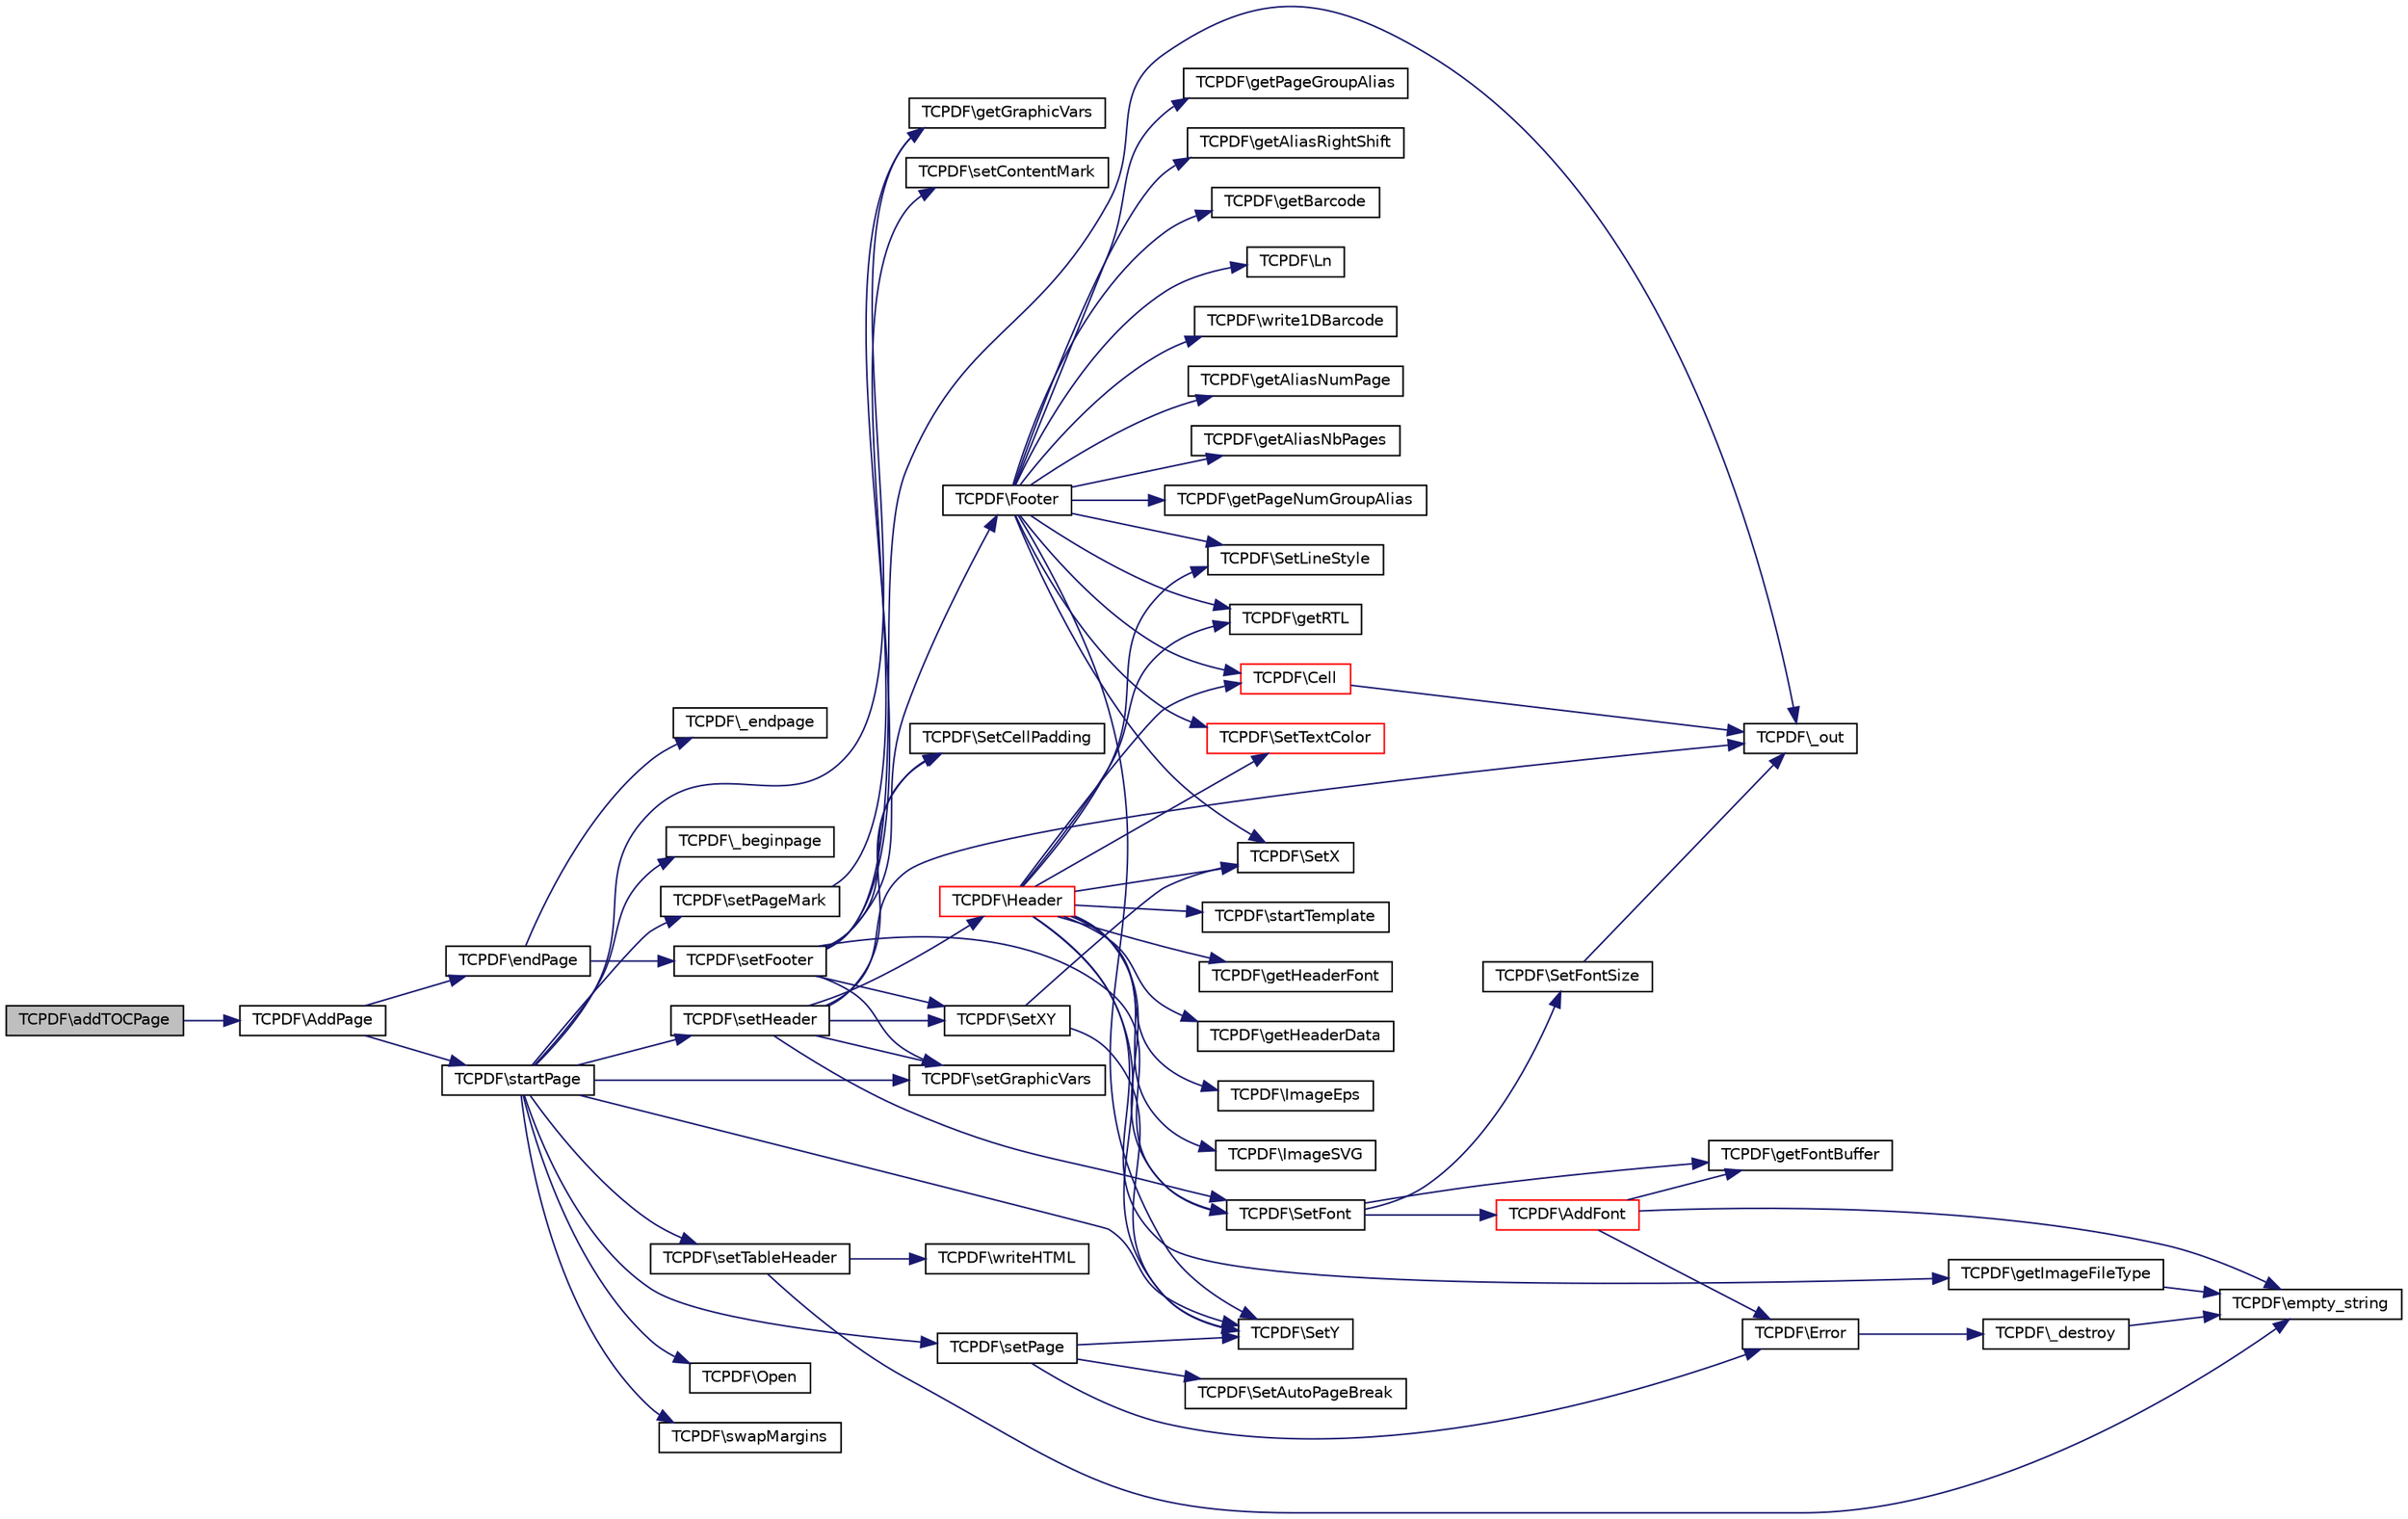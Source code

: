 digraph G
{
  edge [fontname="Helvetica",fontsize="10",labelfontname="Helvetica",labelfontsize="10"];
  node [fontname="Helvetica",fontsize="10",shape=record];
  rankdir="LR";
  Node1 [label="TCPDF\\addTOCPage",height=0.2,width=0.4,color="black", fillcolor="grey75", style="filled" fontcolor="black"];
  Node1 -> Node2 [color="midnightblue",fontsize="10",style="solid",fontname="Helvetica"];
  Node2 [label="TCPDF\\AddPage",height=0.2,width=0.4,color="black", fillcolor="white", style="filled",URL="$classTCPDF.html#a5171e20b366b74523709d84c349c1ced",tooltip="Adds a new page to the document."];
  Node2 -> Node3 [color="midnightblue",fontsize="10",style="solid",fontname="Helvetica"];
  Node3 [label="TCPDF\\endPage",height=0.2,width=0.4,color="black", fillcolor="white", style="filled",URL="$classTCPDF.html#a79a37b42b7c47e3ec1f5f150129d3b3c",tooltip="Terminate the current page."];
  Node3 -> Node4 [color="midnightblue",fontsize="10",style="solid",fontname="Helvetica"];
  Node4 [label="TCPDF\\setFooter",height=0.2,width=0.4,color="black", fillcolor="white", style="filled",URL="$classTCPDF.html#a7b0675e51b6f7ab3e4730feef3c86fb5",tooltip="This method is used to render the page footer."];
  Node4 -> Node5 [color="midnightblue",fontsize="10",style="solid",fontname="Helvetica"];
  Node5 [label="TCPDF\\getGraphicVars",height=0.2,width=0.4,color="black", fillcolor="white", style="filled",URL="$classTCPDF.html#a24d3c102468b6ab9d2f4859a8b01863a",tooltip="Returns current graphic variables as array."];
  Node4 -> Node6 [color="midnightblue",fontsize="10",style="solid",fontname="Helvetica"];
  Node6 [label="TCPDF\\_out",height=0.2,width=0.4,color="black", fillcolor="white", style="filled",URL="$classTCPDF.html#ac57877b76c37aef3195ad45731715b9e",tooltip="Output a string to the document."];
  Node4 -> Node7 [color="midnightblue",fontsize="10",style="solid",fontname="Helvetica"];
  Node7 [label="TCPDF\\setGraphicVars",height=0.2,width=0.4,color="black", fillcolor="white", style="filled",URL="$classTCPDF.html#a072053646725b19770a795050b3b6221",tooltip="Set graphic variables."];
  Node4 -> Node8 [color="midnightblue",fontsize="10",style="solid",fontname="Helvetica"];
  Node8 [label="TCPDF\\SetCellPadding",height=0.2,width=0.4,color="black", fillcolor="white", style="filled",URL="$classTCPDF.html#a374b24751bf76e4ca5ba7694f87ec2c1",tooltip="Set the same internal Cell padding for top, right, bottom, left-."];
  Node4 -> Node9 [color="midnightblue",fontsize="10",style="solid",fontname="Helvetica"];
  Node9 [label="TCPDF\\SetXY",height=0.2,width=0.4,color="black", fillcolor="white", style="filled",URL="$classTCPDF.html#a00ec13928f57b17c21040acc881fe482",tooltip="Defines the abscissa and ordinate of the current position."];
  Node9 -> Node10 [color="midnightblue",fontsize="10",style="solid",fontname="Helvetica"];
  Node10 [label="TCPDF\\SetY",height=0.2,width=0.4,color="black", fillcolor="white", style="filled",URL="$classTCPDF.html#ad3439990de56253b039bca6a09305758",tooltip="Moves the current abscissa back to the left margin and sets the ordinate."];
  Node9 -> Node11 [color="midnightblue",fontsize="10",style="solid",fontname="Helvetica"];
  Node11 [label="TCPDF\\SetX",height=0.2,width=0.4,color="black", fillcolor="white", style="filled",URL="$classTCPDF.html#a8d831d202e6420fe8fa6aeae7d3a2e8e",tooltip="Defines the abscissa of the current position."];
  Node4 -> Node12 [color="midnightblue",fontsize="10",style="solid",fontname="Helvetica"];
  Node12 [label="TCPDF\\SetFont",height=0.2,width=0.4,color="black", fillcolor="white", style="filled",URL="$classTCPDF.html#a5b5d57a2e74820e41c69737b2d4b6c9e",tooltip="Sets the font used to print character strings."];
  Node12 -> Node13 [color="midnightblue",fontsize="10",style="solid",fontname="Helvetica"];
  Node13 [label="TCPDF\\AddFont",height=0.2,width=0.4,color="red", fillcolor="white", style="filled",URL="$classTCPDF.html#a06cba4fc5e83b02bb37a947e56196776",tooltip="Imports a TrueType, Type1, core, or CID0 font and makes it available."];
  Node13 -> Node14 [color="midnightblue",fontsize="10",style="solid",fontname="Helvetica"];
  Node14 [label="TCPDF\\empty_string",height=0.2,width=0.4,color="black", fillcolor="white", style="filled",URL="$classTCPDF.html#a681e9cc13fa324d8e538a5873f3990c2",tooltip="Determine whether a string is empty."];
  Node13 -> Node15 [color="midnightblue",fontsize="10",style="solid",fontname="Helvetica"];
  Node15 [label="TCPDF\\Error",height=0.2,width=0.4,color="black", fillcolor="white", style="filled",URL="$classTCPDF.html#a27ecf2a6c86b4b7976ebfaf5912b0f91",tooltip="This method is automatically called in case of fatal error; it simply outputs the message and halts t..."];
  Node15 -> Node16 [color="midnightblue",fontsize="10",style="solid",fontname="Helvetica"];
  Node16 [label="TCPDF\\_destroy",height=0.2,width=0.4,color="black", fillcolor="white", style="filled",URL="$classTCPDF.html#ae91c72441bff1164a3ab9d237a4e1faa",tooltip="Unset all class variables except the following critical variables: internal_encoding, state, bufferlen, buffer and diskcache."];
  Node16 -> Node14 [color="midnightblue",fontsize="10",style="solid",fontname="Helvetica"];
  Node13 -> Node17 [color="midnightblue",fontsize="10",style="solid",fontname="Helvetica"];
  Node17 [label="TCPDF\\getFontBuffer",height=0.2,width=0.4,color="black", fillcolor="white", style="filled",URL="$classTCPDF.html#ac63fff093a17846764bbcc09af7c8640",tooltip="Get font buffer content."];
  Node12 -> Node17 [color="midnightblue",fontsize="10",style="solid",fontname="Helvetica"];
  Node12 -> Node18 [color="midnightblue",fontsize="10",style="solid",fontname="Helvetica"];
  Node18 [label="TCPDF\\SetFontSize",height=0.2,width=0.4,color="black", fillcolor="white", style="filled",URL="$classTCPDF.html#a6df400b01d3ec1579e1e925b98c31d5f",tooltip="Defines the size of the current font."];
  Node18 -> Node6 [color="midnightblue",fontsize="10",style="solid",fontname="Helvetica"];
  Node4 -> Node19 [color="midnightblue",fontsize="10",style="solid",fontname="Helvetica"];
  Node19 [label="TCPDF\\Footer",height=0.2,width=0.4,color="black", fillcolor="white", style="filled",URL="$classTCPDF.html#ae40eff8871e1deebf4bea96de4d8a3e4",tooltip="This method is used to render the page footer."];
  Node19 -> Node20 [color="midnightblue",fontsize="10",style="solid",fontname="Helvetica"];
  Node20 [label="TCPDF\\SetTextColor",height=0.2,width=0.4,color="red", fillcolor="white", style="filled",URL="$classTCPDF.html#ab1c0ea925d0e76abd0298ebab4f75140",tooltip="Defines the color used for text."];
  Node19 -> Node21 [color="midnightblue",fontsize="10",style="solid",fontname="Helvetica"];
  Node21 [label="TCPDF\\SetLineStyle",height=0.2,width=0.4,color="black", fillcolor="white", style="filled",URL="$classTCPDF.html#a3d9b3717cd9ad8db31642155c832d148",tooltip="Set line style."];
  Node19 -> Node22 [color="midnightblue",fontsize="10",style="solid",fontname="Helvetica"];
  Node22 [label="TCPDF\\getBarcode",height=0.2,width=0.4,color="black", fillcolor="white", style="filled",URL="$classTCPDF.html#aa3deb91c4ae36afa6253c831df589b3d",tooltip="Get current barcode."];
  Node19 -> Node23 [color="midnightblue",fontsize="10",style="solid",fontname="Helvetica"];
  Node23 [label="TCPDF\\Ln",height=0.2,width=0.4,color="black", fillcolor="white", style="filled",URL="$classTCPDF.html#a00969cf629d72b3d29ee435f15906820",tooltip="Performs a line break."];
  Node19 -> Node24 [color="midnightblue",fontsize="10",style="solid",fontname="Helvetica"];
  Node24 [label="TCPDF\\write1DBarcode",height=0.2,width=0.4,color="black", fillcolor="white", style="filled",URL="$classTCPDF.html#a4816d61822a4bad6e35bb441c1699aab",tooltip="Print a Linear Barcode."];
  Node19 -> Node25 [color="midnightblue",fontsize="10",style="solid",fontname="Helvetica"];
  Node25 [label="TCPDF\\getAliasNumPage",height=0.2,width=0.4,color="black", fillcolor="white", style="filled",URL="$classTCPDF.html#ae11c5f52caa0df8609ec22c30cd54055",tooltip="Returns the string alias used for the page number."];
  Node19 -> Node26 [color="midnightblue",fontsize="10",style="solid",fontname="Helvetica"];
  Node26 [label="TCPDF\\getAliasNbPages",height=0.2,width=0.4,color="black", fillcolor="white", style="filled",URL="$classTCPDF.html#a3a6255516dcf07089fe29f13b3ef67bf",tooltip="Returns the string alias used for the total number of pages."];
  Node19 -> Node27 [color="midnightblue",fontsize="10",style="solid",fontname="Helvetica"];
  Node27 [label="TCPDF\\getPageNumGroupAlias",height=0.2,width=0.4,color="black", fillcolor="white", style="filled",URL="$classTCPDF.html#a015d1f6a5d39877206bf2b12163eddcc",tooltip="Return the alias for the page number on the current page group."];
  Node19 -> Node28 [color="midnightblue",fontsize="10",style="solid",fontname="Helvetica"];
  Node28 [label="TCPDF\\getPageGroupAlias",height=0.2,width=0.4,color="black", fillcolor="white", style="filled",URL="$classTCPDF.html#af73382321461f24798a639c2f433a67f",tooltip="Return the alias for the total number of pages in the current page group."];
  Node19 -> Node10 [color="midnightblue",fontsize="10",style="solid",fontname="Helvetica"];
  Node19 -> Node29 [color="midnightblue",fontsize="10",style="solid",fontname="Helvetica"];
  Node29 [label="TCPDF\\getRTL",height=0.2,width=0.4,color="black", fillcolor="white", style="filled",URL="$classTCPDF.html#af01238bb928c4e3de6ed6aaa855fd788",tooltip="Return the RTL status."];
  Node19 -> Node11 [color="midnightblue",fontsize="10",style="solid",fontname="Helvetica"];
  Node19 -> Node30 [color="midnightblue",fontsize="10",style="solid",fontname="Helvetica"];
  Node30 [label="TCPDF\\Cell",height=0.2,width=0.4,color="red", fillcolor="white", style="filled",URL="$classTCPDF.html#a33b265e5eb3e4d1d4fedfe29f8166f31",tooltip="Prints a cell (rectangular area) with optional borders, background color and character string..."];
  Node30 -> Node6 [color="midnightblue",fontsize="10",style="solid",fontname="Helvetica"];
  Node19 -> Node31 [color="midnightblue",fontsize="10",style="solid",fontname="Helvetica"];
  Node31 [label="TCPDF\\getAliasRightShift",height=0.2,width=0.4,color="black", fillcolor="white", style="filled",URL="$classTCPDF.html#ad089fa332b723086484ae0497ae90590",tooltip="Returns the string alias used right align page numbers."];
  Node3 -> Node32 [color="midnightblue",fontsize="10",style="solid",fontname="Helvetica"];
  Node32 [label="TCPDF\\_endpage",height=0.2,width=0.4,color="black", fillcolor="white", style="filled",URL="$classTCPDF.html#af037a681d72f4eeaecd641680257a16f",tooltip="Mark end of page."];
  Node2 -> Node33 [color="midnightblue",fontsize="10",style="solid",fontname="Helvetica"];
  Node33 [label="TCPDF\\startPage",height=0.2,width=0.4,color="black", fillcolor="white", style="filled",URL="$classTCPDF.html#a02c319c0adc5a464351d428ae4602aae",tooltip="Starts a new page to the document."];
  Node33 -> Node34 [color="midnightblue",fontsize="10",style="solid",fontname="Helvetica"];
  Node34 [label="TCPDF\\setPage",height=0.2,width=0.4,color="black", fillcolor="white", style="filled",URL="$classTCPDF.html#a99075a970e4fec86e1b31e8ecc923e00",tooltip="Move pointer at the specified document page and update page dimensions."];
  Node34 -> Node35 [color="midnightblue",fontsize="10",style="solid",fontname="Helvetica"];
  Node35 [label="TCPDF\\SetAutoPageBreak",height=0.2,width=0.4,color="black", fillcolor="white", style="filled",URL="$classTCPDF.html#a4430365ea0b9015b4aefedad1ba77ea9",tooltip="Enables or disables the automatic page breaking mode."];
  Node34 -> Node10 [color="midnightblue",fontsize="10",style="solid",fontname="Helvetica"];
  Node34 -> Node15 [color="midnightblue",fontsize="10",style="solid",fontname="Helvetica"];
  Node33 -> Node10 [color="midnightblue",fontsize="10",style="solid",fontname="Helvetica"];
  Node33 -> Node36 [color="midnightblue",fontsize="10",style="solid",fontname="Helvetica"];
  Node36 [label="TCPDF\\Open",height=0.2,width=0.4,color="black", fillcolor="white", style="filled",URL="$classTCPDF.html#a58f93b800daf9a608c3c1ad90a69e46e",tooltip="This method begins the generation of the PDF document."];
  Node33 -> Node37 [color="midnightblue",fontsize="10",style="solid",fontname="Helvetica"];
  Node37 [label="TCPDF\\swapMargins",height=0.2,width=0.4,color="black", fillcolor="white", style="filled",URL="$classTCPDF.html#aae16fb109eb4f3aaa9ba860cfb1cf1f2",tooltip="Swap the left and right margins."];
  Node33 -> Node5 [color="midnightblue",fontsize="10",style="solid",fontname="Helvetica"];
  Node33 -> Node38 [color="midnightblue",fontsize="10",style="solid",fontname="Helvetica"];
  Node38 [label="TCPDF\\_beginpage",height=0.2,width=0.4,color="black", fillcolor="white", style="filled",URL="$classTCPDF.html#aeba2b911ed732e58cb99c0b9b29ed05f",tooltip="Initialize a new page."];
  Node33 -> Node7 [color="midnightblue",fontsize="10",style="solid",fontname="Helvetica"];
  Node33 -> Node39 [color="midnightblue",fontsize="10",style="solid",fontname="Helvetica"];
  Node39 [label="TCPDF\\setPageMark",height=0.2,width=0.4,color="black", fillcolor="white", style="filled",URL="$classTCPDF.html#a15d65cdde4d6d9df6d1c7fdb985c0e22",tooltip="Set start-writing mark on current page stream used to put borders and fills."];
  Node39 -> Node40 [color="midnightblue",fontsize="10",style="solid",fontname="Helvetica"];
  Node40 [label="TCPDF\\setContentMark",height=0.2,width=0.4,color="black", fillcolor="white", style="filled",URL="$classTCPDF.html#a278cba1881265c0b47036a629a67863f",tooltip="Set start-writing mark on selected page."];
  Node33 -> Node41 [color="midnightblue",fontsize="10",style="solid",fontname="Helvetica"];
  Node41 [label="TCPDF\\setHeader",height=0.2,width=0.4,color="black", fillcolor="white", style="filled",URL="$classTCPDF.html#a9e36d6b325764815dd652636ece7eead",tooltip="This method is used to render the page header."];
  Node41 -> Node7 [color="midnightblue",fontsize="10",style="solid",fontname="Helvetica"];
  Node41 -> Node6 [color="midnightblue",fontsize="10",style="solid",fontname="Helvetica"];
  Node41 -> Node8 [color="midnightblue",fontsize="10",style="solid",fontname="Helvetica"];
  Node41 -> Node9 [color="midnightblue",fontsize="10",style="solid",fontname="Helvetica"];
  Node41 -> Node12 [color="midnightblue",fontsize="10",style="solid",fontname="Helvetica"];
  Node41 -> Node42 [color="midnightblue",fontsize="10",style="solid",fontname="Helvetica"];
  Node42 [label="TCPDF\\Header",height=0.2,width=0.4,color="red", fillcolor="white", style="filled",URL="$classTCPDF.html#a553f8a9bbb5301f983ebfd64544cb7a8",tooltip="This method is used to render the page header."];
  Node42 -> Node43 [color="midnightblue",fontsize="10",style="solid",fontname="Helvetica"];
  Node43 [label="TCPDF\\startTemplate",height=0.2,width=0.4,color="black", fillcolor="white", style="filled",URL="$classTCPDF.html#a7eae5df3511dac591b5b76ab5d8b9a68",tooltip="Start a new XObject Template."];
  Node42 -> Node44 [color="midnightblue",fontsize="10",style="solid",fontname="Helvetica"];
  Node44 [label="TCPDF\\getHeaderFont",height=0.2,width=0.4,color="black", fillcolor="white", style="filled",URL="$classTCPDF.html#a2490e635d8ff11d41b6578bab46acba5",tooltip="Get header font."];
  Node42 -> Node45 [color="midnightblue",fontsize="10",style="solid",fontname="Helvetica"];
  Node45 [label="TCPDF\\getHeaderData",height=0.2,width=0.4,color="black", fillcolor="white", style="filled",URL="$classTCPDF.html#a70437676b6ee2c9ff985b38d5789fb90",tooltip="Returns header data:"];
  Node42 -> Node46 [color="midnightblue",fontsize="10",style="solid",fontname="Helvetica"];
  Node46 [label="TCPDF\\getImageFileType",height=0.2,width=0.4,color="black", fillcolor="white", style="filled",URL="$classTCPDF.html#a69d6b919e84ff00a19e750efd29fba18",tooltip="Return the image type given the file name or array returned by getimagesize() function."];
  Node46 -> Node14 [color="midnightblue",fontsize="10",style="solid",fontname="Helvetica"];
  Node42 -> Node47 [color="midnightblue",fontsize="10",style="solid",fontname="Helvetica"];
  Node47 [label="TCPDF\\ImageEps",height=0.2,width=0.4,color="black", fillcolor="white", style="filled",URL="$classTCPDF.html#ace0583441eed657b827420fcfb37a3bd",tooltip="Embed vector-based Adobe Illustrator (AI) or AI-compatible EPS files."];
  Node42 -> Node48 [color="midnightblue",fontsize="10",style="solid",fontname="Helvetica"];
  Node48 [label="TCPDF\\ImageSVG",height=0.2,width=0.4,color="black", fillcolor="white", style="filled",URL="$classTCPDF.html#a56536508fb1b5aede7d2ed27f56c2353",tooltip="Embedd a Scalable Vector Graphics (SVG) image."];
  Node42 -> Node29 [color="midnightblue",fontsize="10",style="solid",fontname="Helvetica"];
  Node42 -> Node20 [color="midnightblue",fontsize="10",style="solid",fontname="Helvetica"];
  Node42 -> Node12 [color="midnightblue",fontsize="10",style="solid",fontname="Helvetica"];
  Node42 -> Node11 [color="midnightblue",fontsize="10",style="solid",fontname="Helvetica"];
  Node42 -> Node30 [color="midnightblue",fontsize="10",style="solid",fontname="Helvetica"];
  Node42 -> Node21 [color="midnightblue",fontsize="10",style="solid",fontname="Helvetica"];
  Node42 -> Node10 [color="midnightblue",fontsize="10",style="solid",fontname="Helvetica"];
  Node33 -> Node49 [color="midnightblue",fontsize="10",style="solid",fontname="Helvetica"];
  Node49 [label="TCPDF\\setTableHeader",height=0.2,width=0.4,color="black", fillcolor="white", style="filled",URL="$classTCPDF.html#a52a8502589754eefe8da17efdd40329b",tooltip="This method is used to render the table header on new page (if any)."];
  Node49 -> Node14 [color="midnightblue",fontsize="10",style="solid",fontname="Helvetica"];
  Node49 -> Node50 [color="midnightblue",fontsize="10",style="solid",fontname="Helvetica"];
  Node50 [label="TCPDF\\writeHTML",height=0.2,width=0.4,color="black", fillcolor="white", style="filled",URL="$classTCPDF.html#ac3fdf25fcd36f1dce04f92187c621407",tooltip="Allows to preserve some HTML formatting (limited support)."];
}
